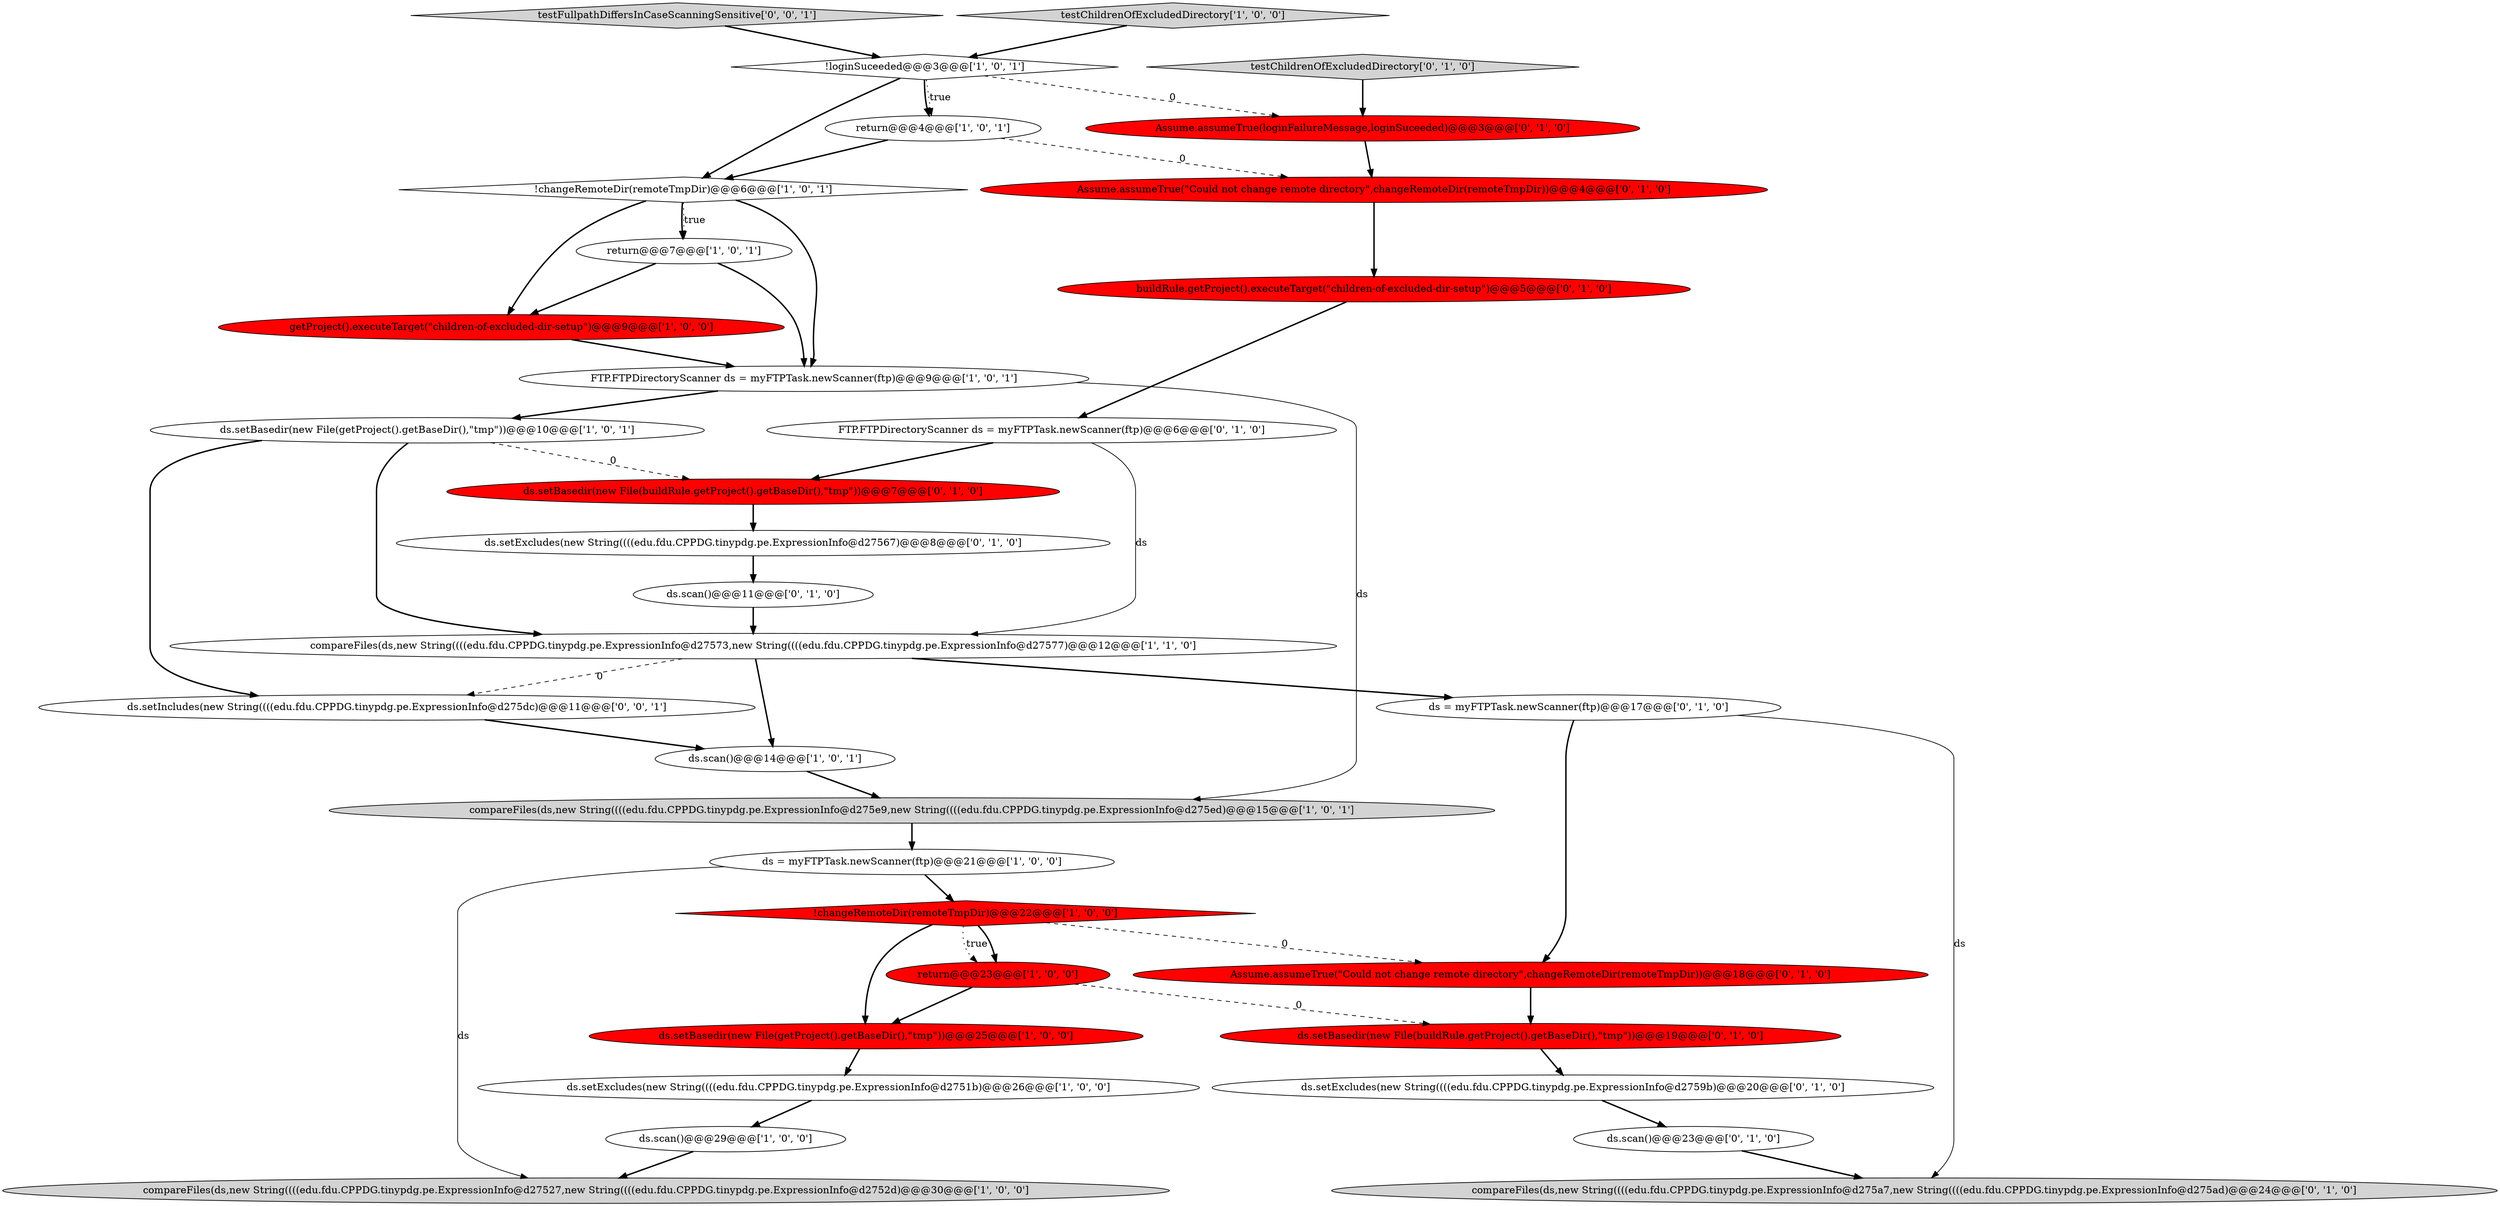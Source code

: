 digraph {
29 [style = filled, label = "ds = myFTPTask.newScanner(ftp)@@@17@@@['0', '1', '0']", fillcolor = white, shape = ellipse image = "AAA0AAABBB2BBB"];
19 [style = filled, label = "compareFiles(ds,new String((((edu.fdu.CPPDG.tinypdg.pe.ExpressionInfo@d275a7,new String((((edu.fdu.CPPDG.tinypdg.pe.ExpressionInfo@d275ad)@@@24@@@['0', '1', '0']", fillcolor = lightgray, shape = ellipse image = "AAA0AAABBB2BBB"];
10 [style = filled, label = "getProject().executeTarget(\"children-of-excluded-dir-setup\")@@@9@@@['1', '0', '0']", fillcolor = red, shape = ellipse image = "AAA1AAABBB1BBB"];
13 [style = filled, label = "ds = myFTPTask.newScanner(ftp)@@@21@@@['1', '0', '0']", fillcolor = white, shape = ellipse image = "AAA0AAABBB1BBB"];
6 [style = filled, label = "ds.setBasedir(new File(getProject().getBaseDir(),\"tmp\"))@@@25@@@['1', '0', '0']", fillcolor = red, shape = ellipse image = "AAA1AAABBB1BBB"];
16 [style = filled, label = "compareFiles(ds,new String((((edu.fdu.CPPDG.tinypdg.pe.ExpressionInfo@d27573,new String((((edu.fdu.CPPDG.tinypdg.pe.ExpressionInfo@d27577)@@@12@@@['1', '1', '0']", fillcolor = white, shape = ellipse image = "AAA0AAABBB1BBB"];
15 [style = filled, label = "!loginSuceeded@@@3@@@['1', '0', '1']", fillcolor = white, shape = diamond image = "AAA0AAABBB1BBB"];
14 [style = filled, label = "ds.setExcludes(new String((((edu.fdu.CPPDG.tinypdg.pe.ExpressionInfo@d2751b)@@@26@@@['1', '0', '0']", fillcolor = white, shape = ellipse image = "AAA0AAABBB1BBB"];
18 [style = filled, label = "ds.setBasedir(new File(buildRule.getProject().getBaseDir(),\"tmp\"))@@@19@@@['0', '1', '0']", fillcolor = red, shape = ellipse image = "AAA1AAABBB2BBB"];
11 [style = filled, label = "!changeRemoteDir(remoteTmpDir)@@@22@@@['1', '0', '0']", fillcolor = red, shape = diamond image = "AAA1AAABBB1BBB"];
1 [style = filled, label = "!changeRemoteDir(remoteTmpDir)@@@6@@@['1', '0', '1']", fillcolor = white, shape = diamond image = "AAA0AAABBB1BBB"];
17 [style = filled, label = "ds.setBasedir(new File(getProject().getBaseDir(),\"tmp\"))@@@10@@@['1', '0', '1']", fillcolor = white, shape = ellipse image = "AAA0AAABBB1BBB"];
3 [style = filled, label = "return@@@7@@@['1', '0', '1']", fillcolor = white, shape = ellipse image = "AAA0AAABBB1BBB"];
33 [style = filled, label = "testFullpathDiffersInCaseScanningSensitive['0', '0', '1']", fillcolor = lightgray, shape = diamond image = "AAA0AAABBB3BBB"];
5 [style = filled, label = "compareFiles(ds,new String((((edu.fdu.CPPDG.tinypdg.pe.ExpressionInfo@d275e9,new String((((edu.fdu.CPPDG.tinypdg.pe.ExpressionInfo@d275ed)@@@15@@@['1', '0', '1']", fillcolor = lightgray, shape = ellipse image = "AAA0AAABBB1BBB"];
26 [style = filled, label = "Assume.assumeTrue(\"Could not change remote directory\",changeRemoteDir(remoteTmpDir))@@@18@@@['0', '1', '0']", fillcolor = red, shape = ellipse image = "AAA1AAABBB2BBB"];
20 [style = filled, label = "ds.scan()@@@11@@@['0', '1', '0']", fillcolor = white, shape = ellipse image = "AAA0AAABBB2BBB"];
28 [style = filled, label = "testChildrenOfExcludedDirectory['0', '1', '0']", fillcolor = lightgray, shape = diamond image = "AAA0AAABBB2BBB"];
9 [style = filled, label = "return@@@23@@@['1', '0', '0']", fillcolor = red, shape = ellipse image = "AAA1AAABBB1BBB"];
24 [style = filled, label = "FTP.FTPDirectoryScanner ds = myFTPTask.newScanner(ftp)@@@6@@@['0', '1', '0']", fillcolor = white, shape = ellipse image = "AAA0AAABBB2BBB"];
31 [style = filled, label = "ds.scan()@@@23@@@['0', '1', '0']", fillcolor = white, shape = ellipse image = "AAA0AAABBB2BBB"];
2 [style = filled, label = "testChildrenOfExcludedDirectory['1', '0', '0']", fillcolor = lightgray, shape = diamond image = "AAA0AAABBB1BBB"];
7 [style = filled, label = "ds.scan()@@@29@@@['1', '0', '0']", fillcolor = white, shape = ellipse image = "AAA0AAABBB1BBB"];
21 [style = filled, label = "Assume.assumeTrue(\"Could not change remote directory\",changeRemoteDir(remoteTmpDir))@@@4@@@['0', '1', '0']", fillcolor = red, shape = ellipse image = "AAA1AAABBB2BBB"];
22 [style = filled, label = "ds.setBasedir(new File(buildRule.getProject().getBaseDir(),\"tmp\"))@@@7@@@['0', '1', '0']", fillcolor = red, shape = ellipse image = "AAA1AAABBB2BBB"];
23 [style = filled, label = "ds.setExcludes(new String((((edu.fdu.CPPDG.tinypdg.pe.ExpressionInfo@d2759b)@@@20@@@['0', '1', '0']", fillcolor = white, shape = ellipse image = "AAA0AAABBB2BBB"];
8 [style = filled, label = "FTP.FTPDirectoryScanner ds = myFTPTask.newScanner(ftp)@@@9@@@['1', '0', '1']", fillcolor = white, shape = ellipse image = "AAA0AAABBB1BBB"];
32 [style = filled, label = "ds.setIncludes(new String((((edu.fdu.CPPDG.tinypdg.pe.ExpressionInfo@d275dc)@@@11@@@['0', '0', '1']", fillcolor = white, shape = ellipse image = "AAA0AAABBB3BBB"];
30 [style = filled, label = "Assume.assumeTrue(loginFailureMessage,loginSuceeded)@@@3@@@['0', '1', '0']", fillcolor = red, shape = ellipse image = "AAA1AAABBB2BBB"];
0 [style = filled, label = "return@@@4@@@['1', '0', '1']", fillcolor = white, shape = ellipse image = "AAA0AAABBB1BBB"];
25 [style = filled, label = "buildRule.getProject().executeTarget(\"children-of-excluded-dir-setup\")@@@5@@@['0', '1', '0']", fillcolor = red, shape = ellipse image = "AAA1AAABBB2BBB"];
4 [style = filled, label = "compareFiles(ds,new String((((edu.fdu.CPPDG.tinypdg.pe.ExpressionInfo@d27527,new String((((edu.fdu.CPPDG.tinypdg.pe.ExpressionInfo@d2752d)@@@30@@@['1', '0', '0']", fillcolor = lightgray, shape = ellipse image = "AAA0AAABBB1BBB"];
27 [style = filled, label = "ds.setExcludes(new String((((edu.fdu.CPPDG.tinypdg.pe.ExpressionInfo@d27567)@@@8@@@['0', '1', '0']", fillcolor = white, shape = ellipse image = "AAA0AAABBB2BBB"];
12 [style = filled, label = "ds.scan()@@@14@@@['1', '0', '1']", fillcolor = white, shape = ellipse image = "AAA0AAABBB1BBB"];
23->31 [style = bold, label=""];
1->8 [style = bold, label=""];
16->32 [style = dashed, label="0"];
12->5 [style = bold, label=""];
18->23 [style = bold, label=""];
28->30 [style = bold, label=""];
33->15 [style = bold, label=""];
32->12 [style = bold, label=""];
9->18 [style = dashed, label="0"];
11->6 [style = bold, label=""];
16->29 [style = bold, label=""];
11->26 [style = dashed, label="0"];
1->3 [style = bold, label=""];
13->4 [style = solid, label="ds"];
15->30 [style = dashed, label="0"];
11->9 [style = dotted, label="true"];
7->4 [style = bold, label=""];
21->25 [style = bold, label=""];
17->32 [style = bold, label=""];
11->9 [style = bold, label=""];
15->0 [style = dotted, label="true"];
24->22 [style = bold, label=""];
13->11 [style = bold, label=""];
9->6 [style = bold, label=""];
14->7 [style = bold, label=""];
29->26 [style = bold, label=""];
1->3 [style = dotted, label="true"];
6->14 [style = bold, label=""];
8->17 [style = bold, label=""];
3->10 [style = bold, label=""];
25->24 [style = bold, label=""];
30->21 [style = bold, label=""];
20->16 [style = bold, label=""];
10->8 [style = bold, label=""];
22->27 [style = bold, label=""];
0->21 [style = dashed, label="0"];
0->1 [style = bold, label=""];
3->8 [style = bold, label=""];
5->13 [style = bold, label=""];
15->0 [style = bold, label=""];
2->15 [style = bold, label=""];
29->19 [style = solid, label="ds"];
24->16 [style = solid, label="ds"];
1->10 [style = bold, label=""];
16->12 [style = bold, label=""];
27->20 [style = bold, label=""];
31->19 [style = bold, label=""];
17->16 [style = bold, label=""];
8->5 [style = solid, label="ds"];
26->18 [style = bold, label=""];
15->1 [style = bold, label=""];
17->22 [style = dashed, label="0"];
}
